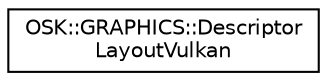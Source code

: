 digraph "Representación gráfica de la clase"
{
 // LATEX_PDF_SIZE
  edge [fontname="Helvetica",fontsize="10",labelfontname="Helvetica",labelfontsize="10"];
  node [fontname="Helvetica",fontsize="10",shape=record];
  rankdir="LR";
  Node0 [label="OSK::GRAPHICS::Descriptor\lLayoutVulkan",height=0.2,width=0.4,color="black", fillcolor="white", style="filled",URL="$class_o_s_k_1_1_g_r_a_p_h_i_c_s_1_1_descriptor_layout_vulkan.html",tooltip="Wrapper de un VkDescrpitorSetLayout. Se encarga de crear el layout a partir del MaterialLayoutSlot."];
}
